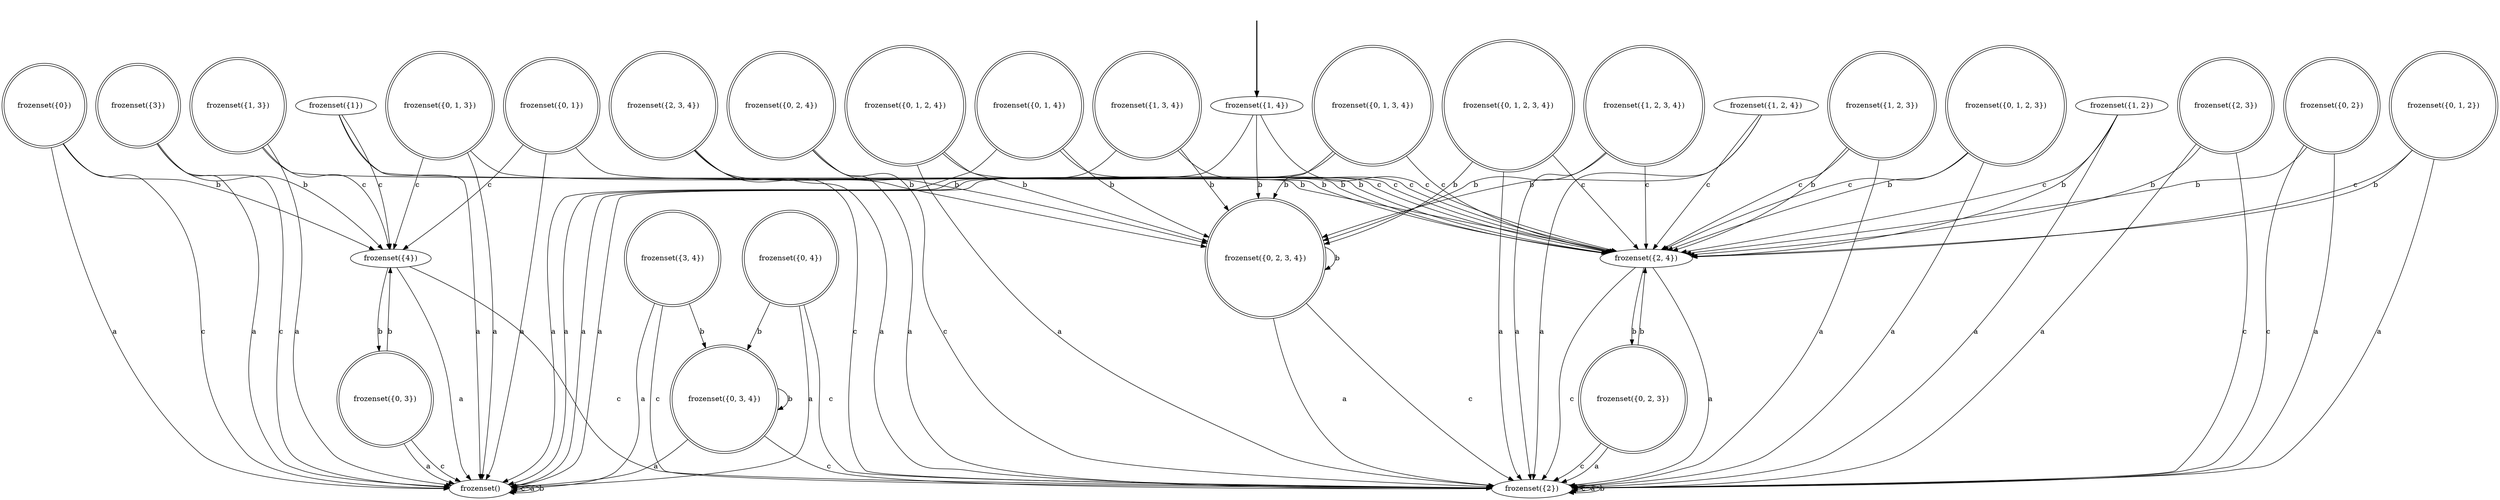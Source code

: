 digraph {
	fake [style=invisible]
	"frozenset({0, 2, 3})" [shape=doublecircle]
	"frozenset({1, 2, 3, 4})" [shape=doublecircle]
	"frozenset({1, 2})"
	"frozenset()"
	"frozenset({1, 2, 4})"
	"frozenset({3})" [shape=doublecircle]
	"frozenset({0})" [shape=doublecircle]
	"frozenset({0, 1, 3})" [shape=doublecircle]
	"frozenset({2, 3, 4})" [shape=doublecircle]
	"frozenset({0, 2, 4})" [shape=doublecircle]
	"frozenset({3, 4})" [shape=doublecircle]
	"frozenset({2, 3})" [shape=doublecircle]
	"frozenset({0, 2})" [shape=doublecircle]
	"frozenset({0, 1, 4})" [shape=doublecircle]
	"frozenset({0, 1, 2})" [shape=doublecircle]
	"frozenset({1, 2, 3})" [shape=doublecircle]
	"frozenset({2})"
	"frozenset({0, 1})" [shape=doublecircle]
	"frozenset({0, 4})" [shape=doublecircle]
	"frozenset({0, 2, 3, 4})" [shape=doublecircle]
	"frozenset({4})"
	"frozenset({1, 3, 4})" [shape=doublecircle]
	"frozenset({1, 3})" [shape=doublecircle]
	"frozenset({0, 1, 2, 3})" [shape=doublecircle]
	"frozenset({0, 3})" [shape=doublecircle]
	"frozenset({2, 4})"
	"frozenset({0, 3, 4})" [shape=doublecircle]
	"frozenset({0, 1, 2, 3, 4})" [shape=doublecircle]
	"frozenset({1, 4})" [root=true]
	"frozenset({0, 1, 2, 4})" [shape=doublecircle]
	"frozenset({0, 1, 3, 4})" [shape=doublecircle]
	"frozenset({1})"
	fake -> "frozenset({1, 4})" [style=bold]
	"frozenset({0, 2, 3})" -> "frozenset({2})" [label=c]
	"frozenset({0, 2, 3})" -> "frozenset({2})" [label=a]
	"frozenset({0, 2, 3})" -> "frozenset({2, 4})" [label=b]
	"frozenset({1, 2, 3, 4})" -> "frozenset({2, 4})" [label=c]
	"frozenset({1, 2, 3, 4})" -> "frozenset({2})" [label=a]
	"frozenset({1, 2, 3, 4})" -> "frozenset({0, 2, 3, 4})" [label=b]
	"frozenset({1, 2})" -> "frozenset({2, 4})" [label=c]
	"frozenset({1, 2})" -> "frozenset({2})" [label=a]
	"frozenset({1, 2})" -> "frozenset({2, 4})" [label=b]
	"frozenset({0, 4})" -> "frozenset({2})" [label=c]
	"frozenset({0, 4})" -> "frozenset()" [label=a]
	"frozenset({0, 4})" -> "frozenset({0, 3, 4})" [label=b]
	"frozenset()" -> "frozenset()" [label=c]
	"frozenset()" -> "frozenset()" [label=a]
	"frozenset()" -> "frozenset()" [label=b]
	"frozenset({0, 2, 3, 4})" -> "frozenset({2})" [label=c]
	"frozenset({0, 2, 3, 4})" -> "frozenset({2})" [label=a]
	"frozenset({0, 2, 3, 4})" -> "frozenset({0, 2, 3, 4})" [label=b]
	"frozenset({2, 3, 4})" -> "frozenset({2})" [label=c]
	"frozenset({2, 3, 4})" -> "frozenset({2})" [label=a]
	"frozenset({2, 3, 4})" -> "frozenset({0, 2, 3, 4})" [label=b]
	"frozenset({4})" -> "frozenset({2})" [label=c]
	"frozenset({4})" -> "frozenset()" [label=a]
	"frozenset({4})" -> "frozenset({0, 3})" [label=b]
	"frozenset({0})" -> "frozenset()" [label=c]
	"frozenset({0})" -> "frozenset()" [label=a]
	"frozenset({0})" -> "frozenset({4})" [label=b]
	"frozenset({1, 3})" -> "frozenset({4})" [label=c]
	"frozenset({1, 3})" -> "frozenset()" [label=a]
	"frozenset({1, 3})" -> "frozenset({2, 4})" [label=b]
	"frozenset({1, 2, 4})" -> "frozenset({2, 4})" [label=c]
	"frozenset({1, 2, 4})" -> "frozenset({2})" [label=a]
	"frozenset({1, 2, 4})" -> "frozenset({0, 2, 3, 4})" [label=b]
	"frozenset({0, 1, 2, 3})" -> "frozenset({2, 4})" [label=c]
	"frozenset({0, 1, 2, 3})" -> "frozenset({2})" [label=a]
	"frozenset({0, 1, 2, 3})" -> "frozenset({2, 4})" [label=b]
	"frozenset({0, 3})" -> "frozenset()" [label=c]
	"frozenset({0, 3})" -> "frozenset()" [label=a]
	"frozenset({0, 3})" -> "frozenset({4})" [label=b]
	"frozenset({2, 4})" -> "frozenset({2})" [label=c]
	"frozenset({2, 4})" -> "frozenset({2})" [label=a]
	"frozenset({2, 4})" -> "frozenset({0, 2, 3})" [label=b]
	"frozenset({0, 3, 4})" -> "frozenset({2})" [label=c]
	"frozenset({0, 3, 4})" -> "frozenset()" [label=a]
	"frozenset({0, 3, 4})" -> "frozenset({0, 3, 4})" [label=b]
	"frozenset({3})" -> "frozenset()" [label=c]
	"frozenset({3})" -> "frozenset()" [label=a]
	"frozenset({3})" -> "frozenset({4})" [label=b]
	"frozenset({0, 1, 3})" -> "frozenset({4})" [label=c]
	"frozenset({0, 1, 3})" -> "frozenset()" [label=a]
	"frozenset({0, 1, 3})" -> "frozenset({2, 4})" [label=b]
	"frozenset({1, 2, 3})" -> "frozenset({2, 4})" [label=c]
	"frozenset({1, 2, 3})" -> "frozenset({2})" [label=a]
	"frozenset({1, 2, 3})" -> "frozenset({2, 4})" [label=b]
	"frozenset({0, 1, 2, 3, 4})" -> "frozenset({2, 4})" [label=c]
	"frozenset({0, 1, 2, 3, 4})" -> "frozenset({2})" [label=a]
	"frozenset({0, 1, 2, 3, 4})" -> "frozenset({0, 2, 3, 4})" [label=b]
	"frozenset({1, 4})" -> "frozenset({2, 4})" [label=c]
	"frozenset({1, 4})" -> "frozenset()" [label=a]
	"frozenset({1, 4})" -> "frozenset({0, 2, 3, 4})" [label=b]
	"frozenset({1, 3, 4})" -> "frozenset({2, 4})" [label=c]
	"frozenset({1, 3, 4})" -> "frozenset()" [label=a]
	"frozenset({1, 3, 4})" -> "frozenset({0, 2, 3, 4})" [label=b]
	"frozenset({0, 2, 4})" -> "frozenset({2})" [label=c]
	"frozenset({0, 2, 4})" -> "frozenset({2})" [label=a]
	"frozenset({0, 2, 4})" -> "frozenset({0, 2, 3, 4})" [label=b]
	"frozenset({0, 1, 2, 4})" -> "frozenset({2, 4})" [label=c]
	"frozenset({0, 1, 2, 4})" -> "frozenset({2})" [label=a]
	"frozenset({0, 1, 2, 4})" -> "frozenset({0, 2, 3, 4})" [label=b]
	"frozenset({3, 4})" -> "frozenset({2})" [label=c]
	"frozenset({3, 4})" -> "frozenset()" [label=a]
	"frozenset({3, 4})" -> "frozenset({0, 3, 4})" [label=b]
	"frozenset({0, 1, 3, 4})" -> "frozenset({2, 4})" [label=c]
	"frozenset({0, 1, 3, 4})" -> "frozenset()" [label=a]
	"frozenset({0, 1, 3, 4})" -> "frozenset({0, 2, 3, 4})" [label=b]
	"frozenset({2, 3})" -> "frozenset({2})" [label=c]
	"frozenset({2, 3})" -> "frozenset({2})" [label=a]
	"frozenset({2, 3})" -> "frozenset({2, 4})" [label=b]
	"frozenset({0, 2})" -> "frozenset({2})" [label=c]
	"frozenset({0, 2})" -> "frozenset({2})" [label=a]
	"frozenset({0, 2})" -> "frozenset({2, 4})" [label=b]
	"frozenset({1})" -> "frozenset({4})" [label=c]
	"frozenset({1})" -> "frozenset()" [label=a]
	"frozenset({1})" -> "frozenset({2, 4})" [label=b]
	"frozenset({0, 1, 4})" -> "frozenset({2, 4})" [label=c]
	"frozenset({0, 1, 4})" -> "frozenset()" [label=a]
	"frozenset({0, 1, 4})" -> "frozenset({0, 2, 3, 4})" [label=b]
	"frozenset({0, 1, 2})" -> "frozenset({2, 4})" [label=c]
	"frozenset({0, 1, 2})" -> "frozenset({2})" [label=a]
	"frozenset({0, 1, 2})" -> "frozenset({2, 4})" [label=b]
	"frozenset({2})" -> "frozenset({2})" [label=c]
	"frozenset({2})" -> "frozenset({2})" [label=a]
	"frozenset({2})" -> "frozenset({2})" [label=b]
	"frozenset({0, 1})" -> "frozenset({4})" [label=c]
	"frozenset({0, 1})" -> "frozenset()" [label=a]
	"frozenset({0, 1})" -> "frozenset({2, 4})" [label=b]
}
